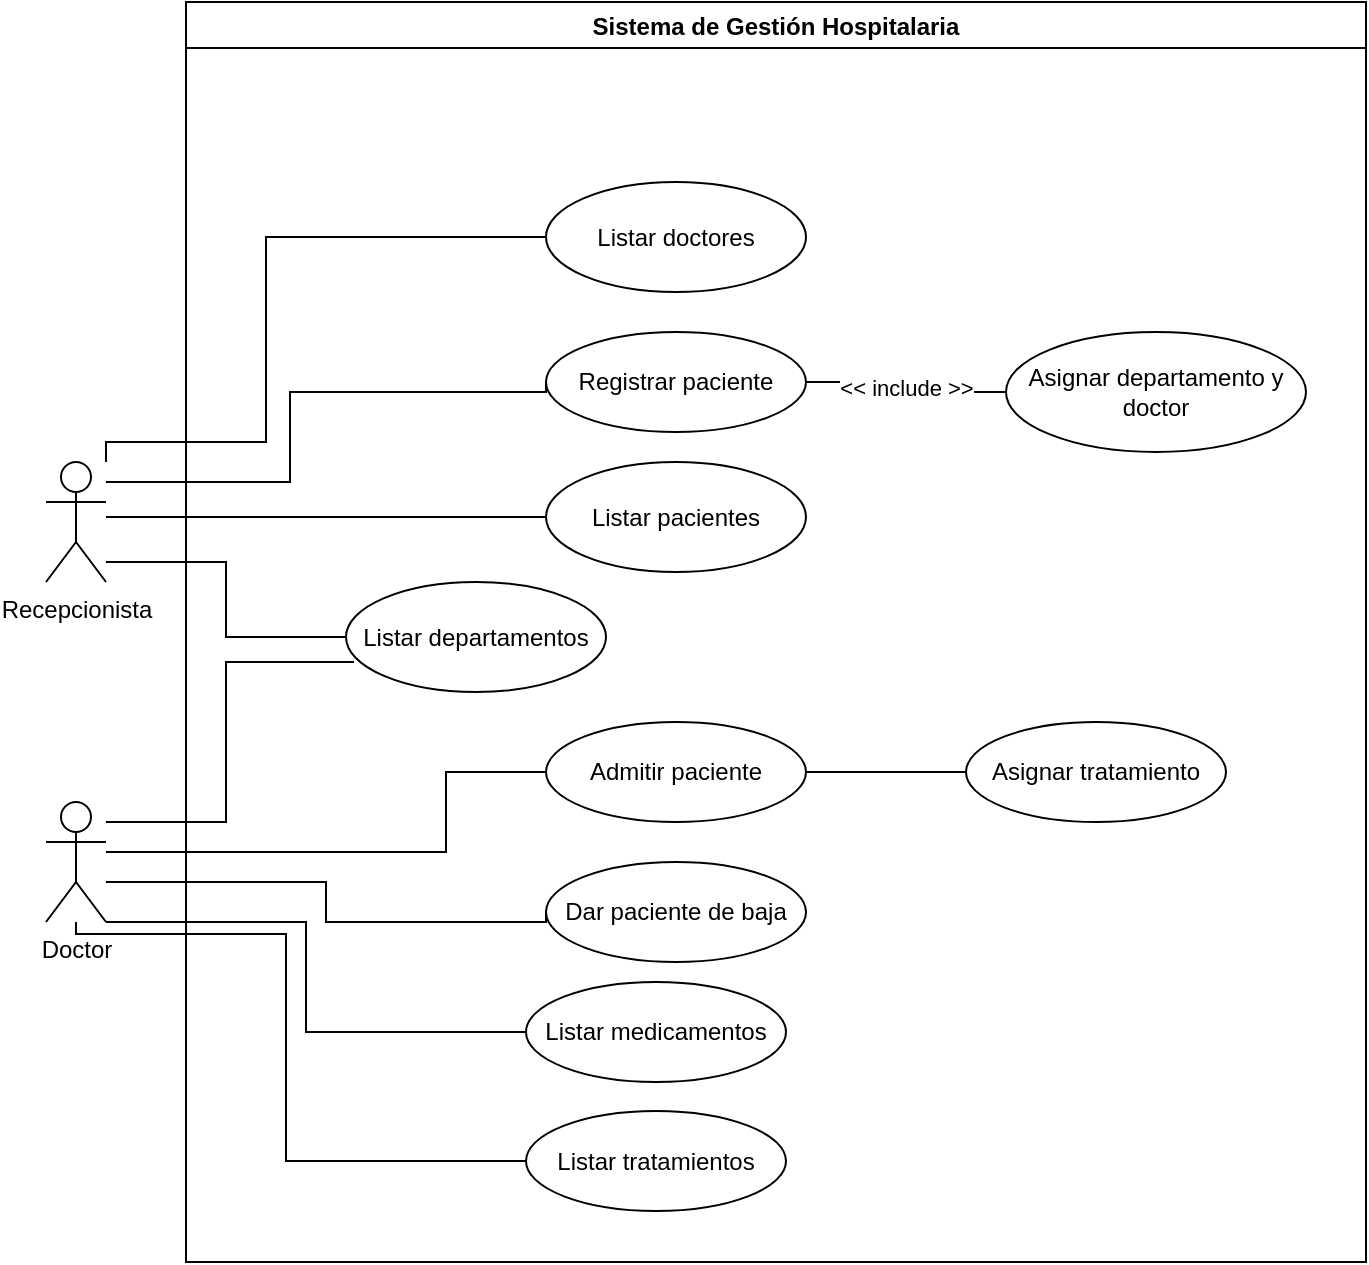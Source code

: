 <mxfile version="20.5.1" type="device"><diagram id="B000KFvUAiWrJqP31sD5" name="Hospital"><mxGraphModel dx="918" dy="512" grid="1" gridSize="10" guides="1" tooltips="1" connect="1" arrows="1" fold="1" page="1" pageScale="1" pageWidth="827" pageHeight="1169" math="0" shadow="0"><root><mxCell id="0"/><mxCell id="1" parent="0"/><mxCell id="VgNbo7cldHcQsEWwRaBT-5" style="edgeStyle=orthogonalEdgeStyle;rounded=0;orthogonalLoop=1;jettySize=auto;html=1;entryX=0;entryY=0.5;entryDx=0;entryDy=0;endArrow=none;endFill=0;" parent="1" source="VgNbo7cldHcQsEWwRaBT-1" target="VgNbo7cldHcQsEWwRaBT-4" edge="1"><mxGeometry relative="1" as="geometry"><Array as="points"><mxPoint x="192" y="270"/><mxPoint x="192" y="225"/></Array></mxGeometry></mxCell><mxCell id="XRv7GqYzbD61dbsjMcbO-6" style="edgeStyle=orthogonalEdgeStyle;rounded=0;orthogonalLoop=1;jettySize=auto;html=1;entryX=0;entryY=0.5;entryDx=0;entryDy=0;endArrow=none;endFill=0;" edge="1" parent="1" source="VgNbo7cldHcQsEWwRaBT-1" target="XRv7GqYzbD61dbsjMcbO-3"><mxGeometry relative="1" as="geometry"><Array as="points"><mxPoint x="192" y="288"/></Array></mxGeometry></mxCell><mxCell id="XRv7GqYzbD61dbsjMcbO-8" style="edgeStyle=orthogonalEdgeStyle;rounded=0;orthogonalLoop=1;jettySize=auto;html=1;entryX=0;entryY=0.5;entryDx=0;entryDy=0;endArrow=none;endFill=0;" edge="1" parent="1" source="VgNbo7cldHcQsEWwRaBT-1" target="XRv7GqYzbD61dbsjMcbO-7"><mxGeometry relative="1" as="geometry"><Array as="points"><mxPoint x="100" y="250"/><mxPoint x="180" y="250"/><mxPoint x="180" y="148"/></Array></mxGeometry></mxCell><mxCell id="XRv7GqYzbD61dbsjMcbO-11" style="edgeStyle=orthogonalEdgeStyle;rounded=0;orthogonalLoop=1;jettySize=auto;html=1;entryX=0;entryY=0.5;entryDx=0;entryDy=0;endArrow=none;endFill=0;" edge="1" parent="1" source="VgNbo7cldHcQsEWwRaBT-1" target="XRv7GqYzbD61dbsjMcbO-9"><mxGeometry relative="1" as="geometry"><Array as="points"><mxPoint x="160" y="310"/><mxPoint x="160" y="348"/></Array></mxGeometry></mxCell><mxCell id="VgNbo7cldHcQsEWwRaBT-1" value="Recepcionista&lt;br&gt;" style="shape=umlActor;verticalLabelPosition=bottom;verticalAlign=top;html=1;outlineConnect=0;" parent="1" vertex="1"><mxGeometry x="70" y="260" width="30" height="60" as="geometry"/></mxCell><mxCell id="VgNbo7cldHcQsEWwRaBT-13" value="" style="edgeStyle=orthogonalEdgeStyle;rounded=0;orthogonalLoop=1;jettySize=auto;html=1;entryX=0;entryY=0.5;entryDx=0;entryDy=0;endArrow=none;endFill=0;" parent="1" source="VgNbo7cldHcQsEWwRaBT-2" target="VgNbo7cldHcQsEWwRaBT-12" edge="1"><mxGeometry relative="1" as="geometry"><Array as="points"><mxPoint x="270" y="455"/><mxPoint x="270" y="415"/></Array></mxGeometry></mxCell><mxCell id="XRv7GqYzbD61dbsjMcbO-2" style="edgeStyle=orthogonalEdgeStyle;rounded=0;orthogonalLoop=1;jettySize=auto;html=1;entryX=0;entryY=0.5;entryDx=0;entryDy=0;endArrow=none;endFill=0;" edge="1" parent="1" source="VgNbo7cldHcQsEWwRaBT-2" target="XRv7GqYzbD61dbsjMcbO-1"><mxGeometry relative="1" as="geometry"><Array as="points"><mxPoint x="210" y="470"/><mxPoint x="210" y="490"/><mxPoint x="320" y="490"/></Array></mxGeometry></mxCell><mxCell id="XRv7GqYzbD61dbsjMcbO-5" style="edgeStyle=orthogonalEdgeStyle;rounded=0;orthogonalLoop=1;jettySize=auto;html=1;entryX=0;entryY=0.5;entryDx=0;entryDy=0;endArrow=none;endFill=0;" edge="1" parent="1" source="VgNbo7cldHcQsEWwRaBT-2" target="XRv7GqYzbD61dbsjMcbO-4"><mxGeometry relative="1" as="geometry"><Array as="points"><mxPoint x="200" y="490"/><mxPoint x="200" y="545"/></Array></mxGeometry></mxCell><mxCell id="XRv7GqYzbD61dbsjMcbO-10" style="edgeStyle=orthogonalEdgeStyle;rounded=0;orthogonalLoop=1;jettySize=auto;html=1;entryX=0.031;entryY=0.727;entryDx=0;entryDy=0;entryPerimeter=0;endArrow=none;endFill=0;" edge="1" parent="1" source="VgNbo7cldHcQsEWwRaBT-2" target="XRv7GqYzbD61dbsjMcbO-9"><mxGeometry relative="1" as="geometry"><Array as="points"><mxPoint x="160" y="440"/><mxPoint x="160" y="360"/></Array></mxGeometry></mxCell><mxCell id="XRv7GqYzbD61dbsjMcbO-13" style="edgeStyle=orthogonalEdgeStyle;rounded=0;orthogonalLoop=1;jettySize=auto;html=1;entryX=0;entryY=0.5;entryDx=0;entryDy=0;endArrow=none;endFill=0;" edge="1" parent="1" source="VgNbo7cldHcQsEWwRaBT-2" target="XRv7GqYzbD61dbsjMcbO-12"><mxGeometry relative="1" as="geometry"><Array as="points"><mxPoint x="85" y="496"/><mxPoint x="190" y="496"/><mxPoint x="190" y="610"/></Array></mxGeometry></mxCell><mxCell id="VgNbo7cldHcQsEWwRaBT-2" value="Doctor" style="shape=umlActor;verticalLabelPosition=bottom;verticalAlign=top;html=1;outlineConnect=0;" parent="1" vertex="1"><mxGeometry x="70" y="430" width="30" height="60" as="geometry"/></mxCell><mxCell id="VgNbo7cldHcQsEWwRaBT-23" value="Sistema de Gestión Hospitalaria" style="swimlane;fillColor=none;" parent="1" vertex="1"><mxGeometry x="140" y="30" width="590" height="630" as="geometry"><mxRectangle x="140" y="115" width="220" height="30" as="alternateBounds"/></mxGeometry></mxCell><mxCell id="VgNbo7cldHcQsEWwRaBT-12" value="Admitir paciente" style="ellipse;whiteSpace=wrap;html=1;" parent="VgNbo7cldHcQsEWwRaBT-23" vertex="1"><mxGeometry x="180" y="360" width="130" height="50" as="geometry"/></mxCell><mxCell id="VgNbo7cldHcQsEWwRaBT-20" value="Asignar tratamiento" style="ellipse;whiteSpace=wrap;html=1;" parent="VgNbo7cldHcQsEWwRaBT-23" vertex="1"><mxGeometry x="390" y="360" width="130" height="50" as="geometry"/></mxCell><mxCell id="VgNbo7cldHcQsEWwRaBT-18" style="edgeStyle=orthogonalEdgeStyle;rounded=0;orthogonalLoop=1;jettySize=auto;html=1;endArrow=none;endFill=0;entryX=0;entryY=0.5;entryDx=0;entryDy=0;" parent="VgNbo7cldHcQsEWwRaBT-23" source="VgNbo7cldHcQsEWwRaBT-12" target="VgNbo7cldHcQsEWwRaBT-20" edge="1"><mxGeometry relative="1" as="geometry"><mxPoint x="340" y="395" as="targetPoint"/></mxGeometry></mxCell><mxCell id="VgNbo7cldHcQsEWwRaBT-4" value="Registrar paciente" style="ellipse;whiteSpace=wrap;html=1;" parent="VgNbo7cldHcQsEWwRaBT-23" vertex="1"><mxGeometry x="180" y="165" width="130" height="50" as="geometry"/></mxCell><mxCell id="XRv7GqYzbD61dbsjMcbO-1" value="Dar paciente de baja" style="ellipse;whiteSpace=wrap;html=1;" vertex="1" parent="VgNbo7cldHcQsEWwRaBT-23"><mxGeometry x="180" y="430" width="130" height="50" as="geometry"/></mxCell><mxCell id="XRv7GqYzbD61dbsjMcbO-3" value="Listar pacientes" style="ellipse;whiteSpace=wrap;html=1;" vertex="1" parent="VgNbo7cldHcQsEWwRaBT-23"><mxGeometry x="180" y="230" width="130" height="55" as="geometry"/></mxCell><mxCell id="XRv7GqYzbD61dbsjMcbO-4" value="Listar medicamentos" style="ellipse;whiteSpace=wrap;html=1;" vertex="1" parent="VgNbo7cldHcQsEWwRaBT-23"><mxGeometry x="170" y="490" width="130" height="50" as="geometry"/></mxCell><mxCell id="XRv7GqYzbD61dbsjMcbO-7" value="Listar doctores" style="ellipse;whiteSpace=wrap;html=1;" vertex="1" parent="VgNbo7cldHcQsEWwRaBT-23"><mxGeometry x="180" y="90" width="130" height="55" as="geometry"/></mxCell><mxCell id="VgNbo7cldHcQsEWwRaBT-15" value="Asignar departamento y doctor" style="ellipse;whiteSpace=wrap;html=1;" parent="VgNbo7cldHcQsEWwRaBT-23" vertex="1"><mxGeometry x="410" y="165" width="150" height="60" as="geometry"/></mxCell><mxCell id="VgNbo7cldHcQsEWwRaBT-14" value="&amp;lt;&amp;lt; include &amp;gt;&amp;gt;" style="edgeStyle=orthogonalEdgeStyle;rounded=0;orthogonalLoop=1;jettySize=auto;html=1;endArrow=none;endFill=0;entryX=0;entryY=0.5;entryDx=0;entryDy=0;" parent="VgNbo7cldHcQsEWwRaBT-23" source="VgNbo7cldHcQsEWwRaBT-4" target="VgNbo7cldHcQsEWwRaBT-15" edge="1"><mxGeometry relative="1" as="geometry"><mxPoint x="320" y="195" as="targetPoint"/></mxGeometry></mxCell><mxCell id="XRv7GqYzbD61dbsjMcbO-9" value="Listar departamentos" style="ellipse;whiteSpace=wrap;html=1;" vertex="1" parent="VgNbo7cldHcQsEWwRaBT-23"><mxGeometry x="80" y="290" width="130" height="55" as="geometry"/></mxCell><mxCell id="XRv7GqYzbD61dbsjMcbO-12" value="Listar tratamientos" style="ellipse;whiteSpace=wrap;html=1;" vertex="1" parent="VgNbo7cldHcQsEWwRaBT-23"><mxGeometry x="170" y="554.5" width="130" height="50" as="geometry"/></mxCell></root></mxGraphModel></diagram></mxfile>